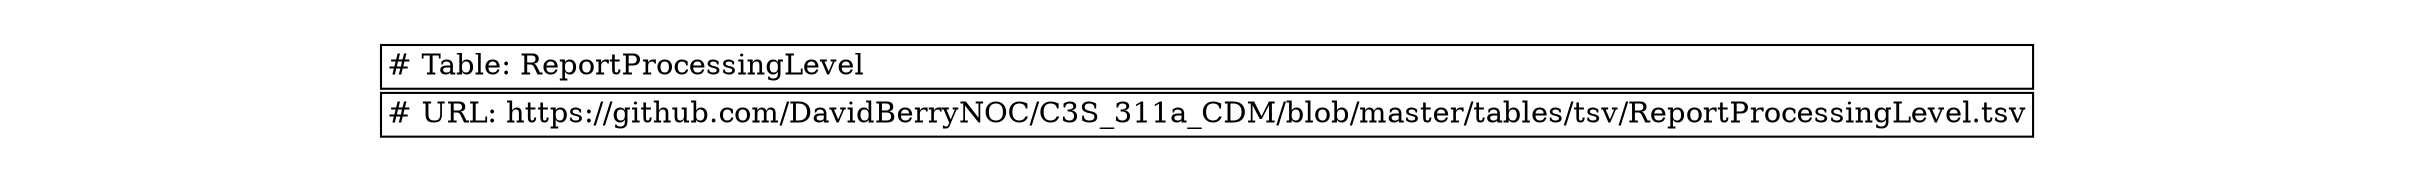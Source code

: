digraph ReportProcessingLevel {
node [color=white]
ReportProcessingLevel [label=<<TABLE BORDER="0" CELLBORDER="1" CELLSPACING="2" COLOR="BLACK">
<TR><TD COLSPAN="" ALIGN="left"># Table: ReportProcessingLevel</TD></TR>
<TR><TD COLSPAN="" ALIGN="left"># URL: https://github.com/DavidBerryNOC/C3S_311a_CDM/blob/master/tables/tsv/ReportProcessingLevel.tsv</TD></TR>
</TABLE>>];
}

